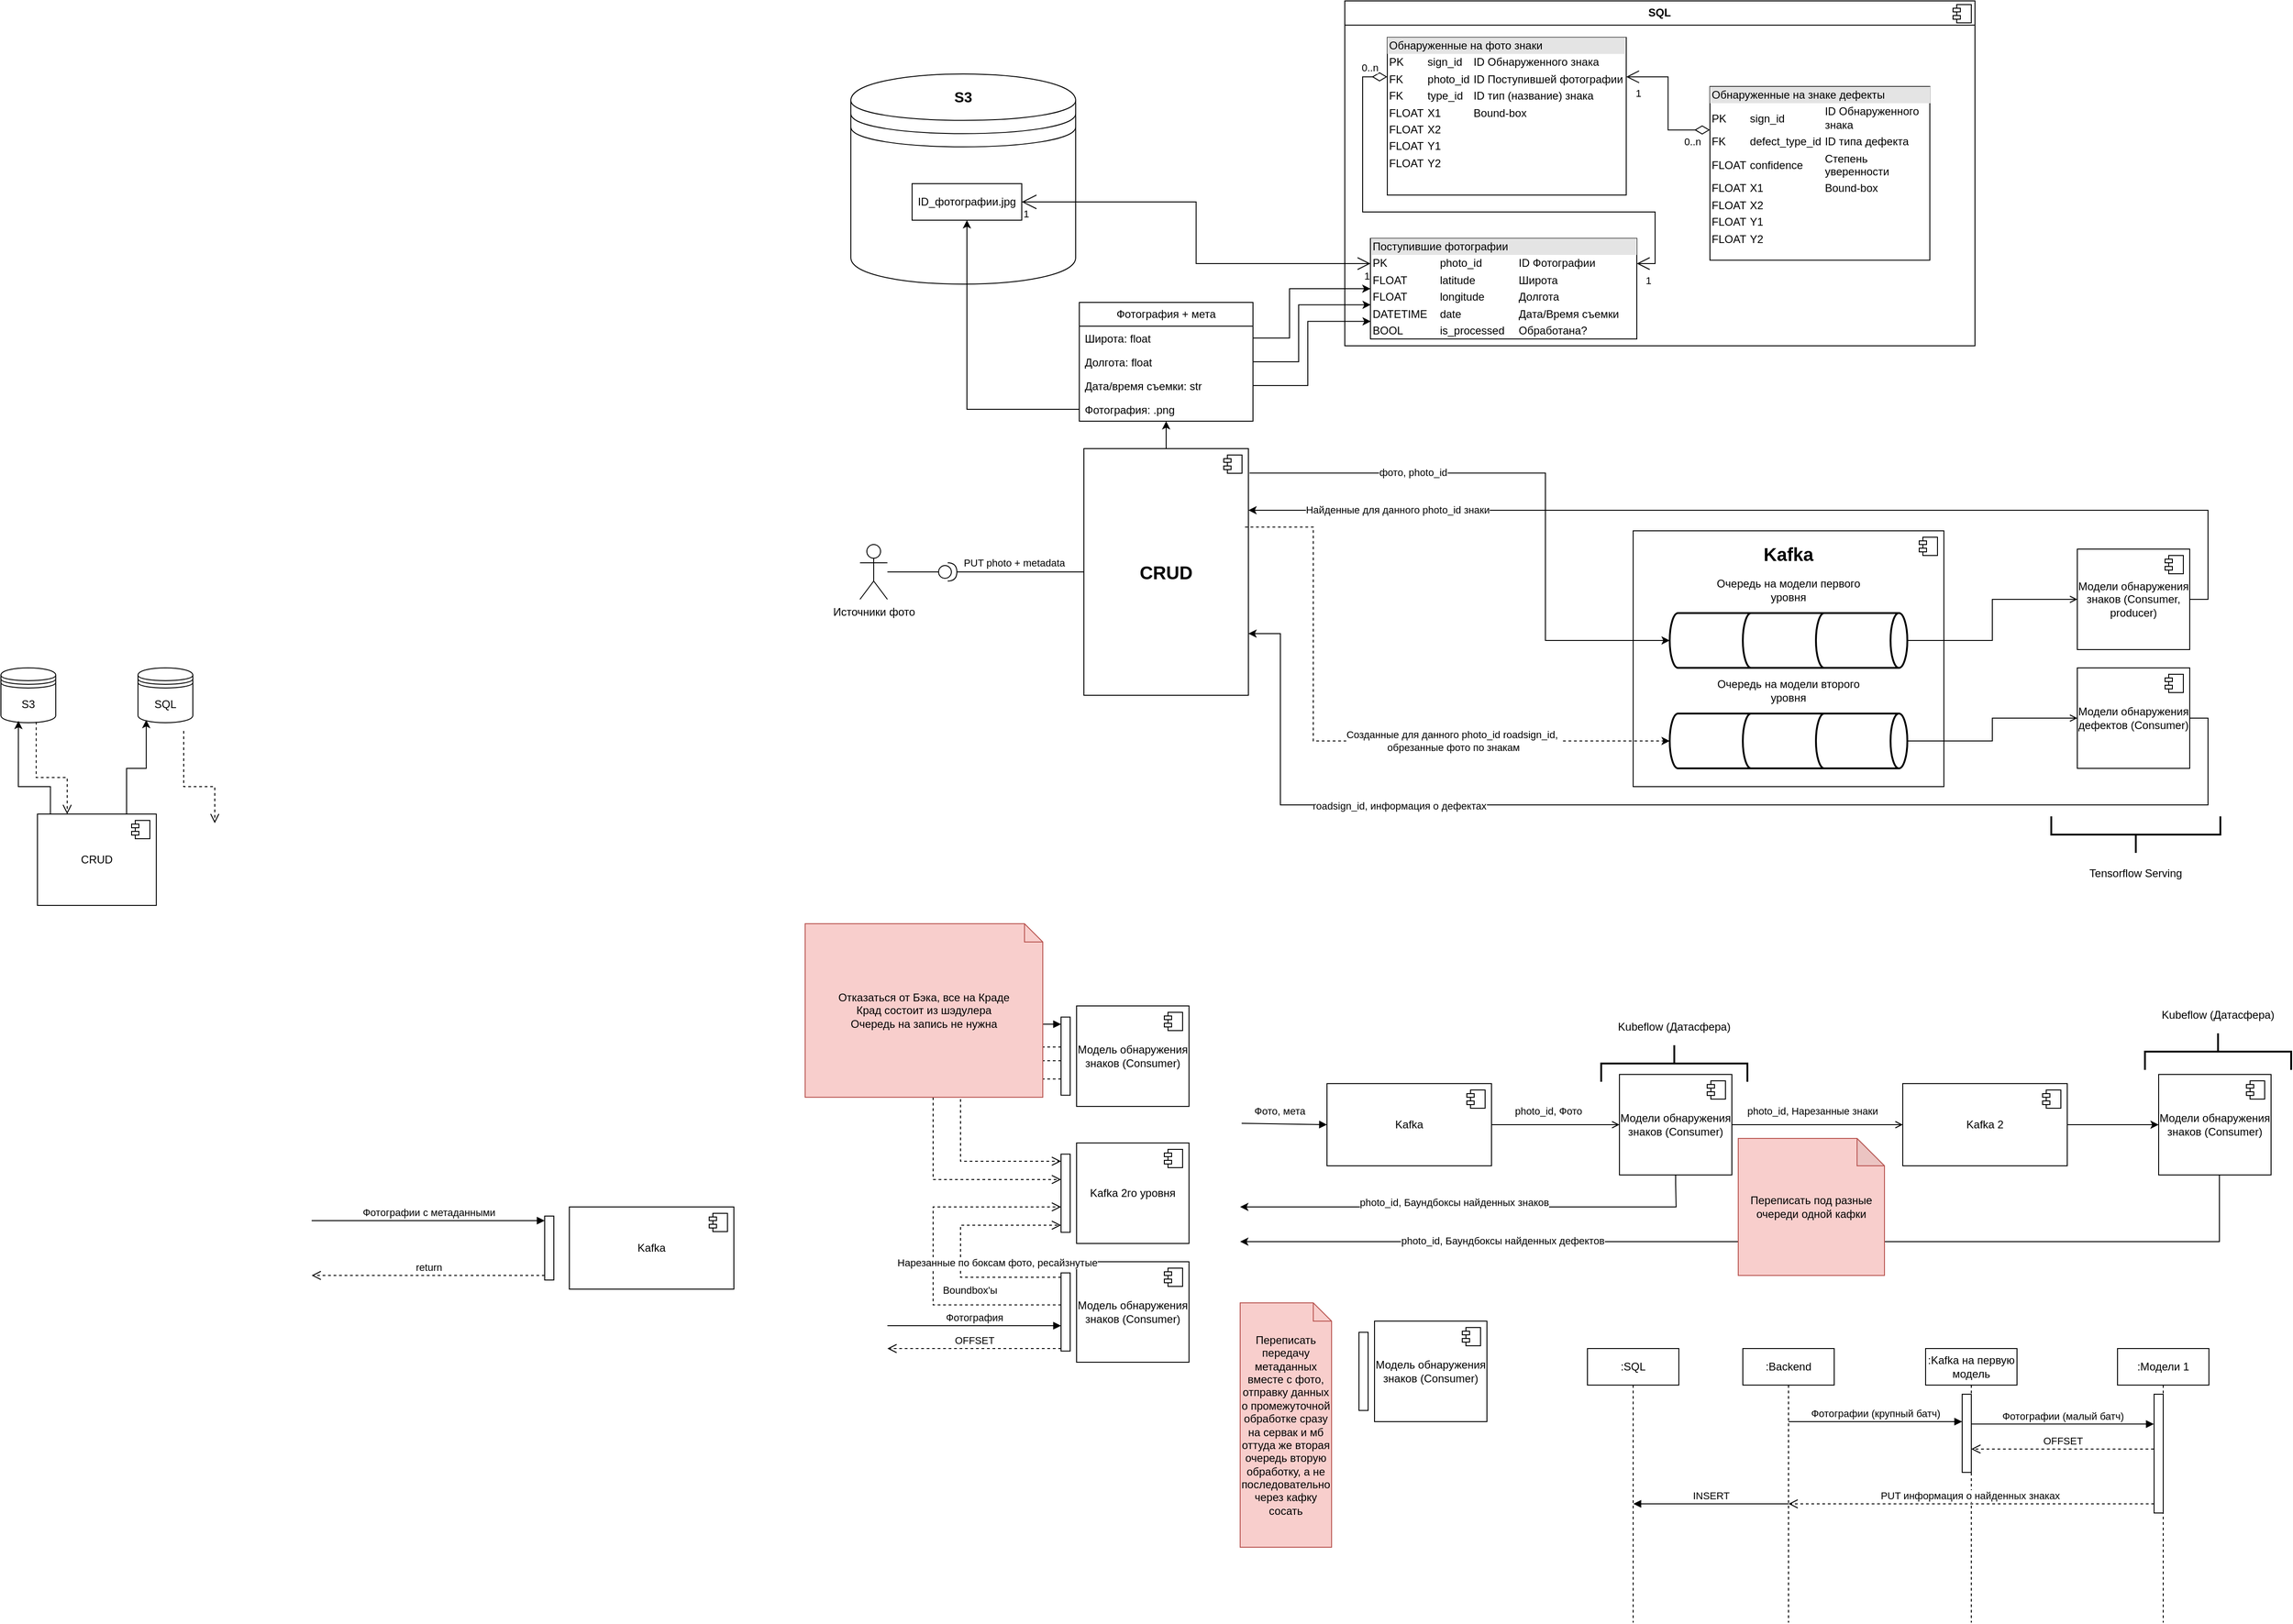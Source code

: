 <mxfile version="24.7.17">
  <diagram name="Страница — 1" id="0h4XNoyMmiEWJlXm1XkB">
    <mxGraphModel dx="1912" dy="797" grid="1" gridSize="10" guides="1" tooltips="1" connect="1" arrows="1" fold="1" page="1" pageScale="1" pageWidth="827" pageHeight="1169" math="0" shadow="0">
      <root>
        <mxCell id="0" />
        <mxCell id="1" parent="0" />
        <mxCell id="RDHdoT84P5IF0I3SCrhC-28" value="Источники фото" style="shape=umlActor;verticalLabelPosition=bottom;verticalAlign=top;html=1;" vertex="1" parent="1">
          <mxGeometry x="250" y="745" width="30" height="60" as="geometry" />
        </mxCell>
        <mxCell id="RDHdoT84P5IF0I3SCrhC-30" value="" style="ellipse;whiteSpace=wrap;html=1;align=center;aspect=fixed;fillColor=none;strokeColor=none;resizable=0;perimeter=centerPerimeter;rotatable=0;allowArrows=0;points=[];outlineConnect=1;" vertex="1" parent="1">
          <mxGeometry x="296" y="770" width="10" height="10" as="geometry" />
        </mxCell>
        <mxCell id="RDHdoT84P5IF0I3SCrhC-42" style="edgeStyle=orthogonalEdgeStyle;rounded=0;orthogonalLoop=1;jettySize=auto;html=1;exitX=1;exitY=0.5;exitDx=0;exitDy=0;exitPerimeter=0;entryX=0;entryY=0.5;entryDx=0;entryDy=0;endArrow=none;endFill=0;" edge="1" parent="1" source="RDHdoT84P5IF0I3SCrhC-36" target="RDHdoT84P5IF0I3SCrhC-100">
          <mxGeometry relative="1" as="geometry">
            <mxPoint x="425" y="790.0" as="targetPoint" />
          </mxGeometry>
        </mxCell>
        <mxCell id="RDHdoT84P5IF0I3SCrhC-195" value="PUT photo + metadata&amp;nbsp;" style="edgeLabel;html=1;align=center;verticalAlign=middle;resizable=0;points=[];" vertex="1" connectable="0" parent="RDHdoT84P5IF0I3SCrhC-42">
          <mxGeometry x="-0.198" y="2" relative="1" as="geometry">
            <mxPoint x="8" y="-8" as="offset" />
          </mxGeometry>
        </mxCell>
        <mxCell id="RDHdoT84P5IF0I3SCrhC-36" value="" style="shape=providedRequiredInterface;html=1;verticalLabelPosition=bottom;sketch=0;" vertex="1" parent="1">
          <mxGeometry x="336" y="765" width="20" height="20" as="geometry" />
        </mxCell>
        <mxCell id="RDHdoT84P5IF0I3SCrhC-37" style="rounded=0;orthogonalLoop=1;jettySize=auto;html=1;entryX=0;entryY=0.5;entryDx=0;entryDy=0;entryPerimeter=0;strokeColor=none;endArrow=none;endFill=0;" edge="1" parent="1" source="RDHdoT84P5IF0I3SCrhC-28" target="RDHdoT84P5IF0I3SCrhC-36">
          <mxGeometry relative="1" as="geometry" />
        </mxCell>
        <mxCell id="RDHdoT84P5IF0I3SCrhC-38" style="edgeStyle=orthogonalEdgeStyle;rounded=0;orthogonalLoop=1;jettySize=auto;html=1;entryX=0;entryY=0.5;entryDx=0;entryDy=0;entryPerimeter=0;endArrow=none;endFill=0;" edge="1" parent="1" source="RDHdoT84P5IF0I3SCrhC-28" target="RDHdoT84P5IF0I3SCrhC-36">
          <mxGeometry relative="1" as="geometry" />
        </mxCell>
        <mxCell id="RDHdoT84P5IF0I3SCrhC-78" value="" style="group" vertex="1" connectable="0" parent="1">
          <mxGeometry x="790" y="180" width="680" height="347.5" as="geometry" />
        </mxCell>
        <mxCell id="RDHdoT84P5IF0I3SCrhC-76" value="&lt;p style=&quot;margin:0px;margin-top:6px;text-align:center;&quot;&gt;&lt;b&gt;SQL&lt;/b&gt;&lt;/p&gt;&lt;hr size=&quot;1&quot; style=&quot;border-style:solid;&quot;&gt;&lt;p style=&quot;margin:0px;margin-left:8px;&quot;&gt;&lt;br&gt;&lt;/p&gt;" style="align=left;overflow=fill;html=1;dropTarget=0;whiteSpace=wrap;" vertex="1" parent="RDHdoT84P5IF0I3SCrhC-78">
          <mxGeometry x="-9.53" y="-30" width="689.53" height="377.5" as="geometry" />
        </mxCell>
        <mxCell id="RDHdoT84P5IF0I3SCrhC-77" value="" style="shape=component;jettyWidth=8;jettyHeight=4;" vertex="1" parent="RDHdoT84P5IF0I3SCrhC-76">
          <mxGeometry x="1" width="20" height="20" relative="1" as="geometry">
            <mxPoint x="-24" y="4" as="offset" />
          </mxGeometry>
        </mxCell>
        <mxCell id="RDHdoT84P5IF0I3SCrhC-63" value="&lt;div style=&quot;box-sizing:border-box;width:100%;background:#e4e4e4;padding:2px;&quot;&gt;Поступившие фотографии&lt;/div&gt;&lt;table style=&quot;width:100%;font-size:1em;&quot; cellpadding=&quot;2&quot; cellspacing=&quot;0&quot;&gt;&lt;tbody&gt;&lt;tr&gt;&lt;td&gt;PK&lt;/td&gt;&lt;td&gt;photo_id&lt;/td&gt;&lt;td&gt;ID Фотографии&lt;/td&gt;&lt;/tr&gt;&lt;tr&gt;&lt;td&gt;FLOAT&lt;/td&gt;&lt;td&gt;latitude&lt;/td&gt;&lt;td&gt;Широта&lt;/td&gt;&lt;/tr&gt;&lt;tr&gt;&lt;td&gt;FLOAT&lt;/td&gt;&lt;td&gt;longitude&lt;/td&gt;&lt;td&gt;Долгота&lt;/td&gt;&lt;/tr&gt;&lt;tr&gt;&lt;td&gt;DATETIME&lt;/td&gt;&lt;td&gt;date&lt;/td&gt;&lt;td&gt;Дата/Время съемки&lt;/td&gt;&lt;/tr&gt;&lt;tr&gt;&lt;td&gt;BOOL&lt;/td&gt;&lt;td&gt;is_processed&lt;/td&gt;&lt;td&gt;Обработана?&lt;/td&gt;&lt;/tr&gt;&lt;/tbody&gt;&lt;/table&gt;" style="verticalAlign=top;align=left;overflow=fill;html=1;whiteSpace=wrap;" vertex="1" parent="RDHdoT84P5IF0I3SCrhC-78">
          <mxGeometry x="18.55" y="230" width="291.45" height="110" as="geometry" />
        </mxCell>
        <mxCell id="RDHdoT84P5IF0I3SCrhC-65" value="&lt;div style=&quot;box-sizing:border-box;width:100%;background:#e4e4e4;padding:2px;&quot;&gt;Обнаруженные на фото знаки&lt;/div&gt;&lt;table style=&quot;width:100%;font-size:1em;&quot; cellpadding=&quot;2&quot; cellspacing=&quot;0&quot;&gt;&lt;tbody&gt;&lt;tr&gt;&lt;td&gt;PK&lt;/td&gt;&lt;td&gt;sign_id&lt;/td&gt;&lt;td&gt;ID Обнаруженного знака&lt;br&gt;&lt;/td&gt;&lt;/tr&gt;&lt;tr&gt;&lt;td&gt;FK&lt;/td&gt;&lt;td&gt;photo_id&lt;/td&gt;&lt;td&gt;ID Поступившей фотографии&lt;/td&gt;&lt;/tr&gt;&lt;tr&gt;&lt;td&gt;FK&lt;/td&gt;&lt;td&gt;type_id&lt;/td&gt;&lt;td&gt;ID тип (название) знака&lt;/td&gt;&lt;/tr&gt;&lt;tr&gt;&lt;td&gt;FLOAT&lt;/td&gt;&lt;td&gt;X1&lt;/td&gt;&lt;td&gt;Bound-box&lt;/td&gt;&lt;/tr&gt;&lt;tr&gt;&lt;td&gt;FLOAT&lt;br&gt;&lt;/td&gt;&lt;td&gt;X2&lt;/td&gt;&lt;td&gt;&lt;br&gt;&lt;/td&gt;&lt;/tr&gt;&lt;tr&gt;&lt;td&gt;FLOAT&lt;br&gt;&lt;/td&gt;&lt;td&gt;Y1&lt;/td&gt;&lt;td&gt;&lt;br&gt;&lt;/td&gt;&lt;/tr&gt;&lt;tr&gt;&lt;td&gt;FLOAT&lt;br&gt;&lt;/td&gt;&lt;td&gt;Y2&lt;/td&gt;&lt;td&gt;&lt;br&gt;&lt;/td&gt;&lt;/tr&gt;&lt;/tbody&gt;&lt;/table&gt;" style="verticalAlign=top;align=left;overflow=fill;html=1;whiteSpace=wrap;" vertex="1" parent="RDHdoT84P5IF0I3SCrhC-78">
          <mxGeometry x="37" y="10" width="261.41" height="172.5" as="geometry" />
        </mxCell>
        <mxCell id="RDHdoT84P5IF0I3SCrhC-67" value="&lt;div style=&quot;box-sizing:border-box;width:100%;background:#e4e4e4;padding:2px;&quot;&gt;Обнаруженные на знаке дефекты&lt;br&gt;&lt;/div&gt;&lt;table style=&quot;width:100%;font-size:1em;&quot; cellpadding=&quot;2&quot; cellspacing=&quot;0&quot;&gt;&lt;tbody&gt;&lt;tr&gt;&lt;td&gt;PK&lt;/td&gt;&lt;td&gt;sign_id&lt;/td&gt;&lt;td&gt;ID Обнаруженного знака&lt;br&gt;&lt;/td&gt;&lt;/tr&gt;&lt;tr&gt;&lt;td&gt;FK&lt;/td&gt;&lt;td&gt;defect_type_id&lt;/td&gt;&lt;td&gt;ID типа дефекта&lt;/td&gt;&lt;/tr&gt;&lt;tr&gt;&lt;td&gt;FLOAT&lt;/td&gt;&lt;td&gt;confidence&lt;/td&gt;&lt;td&gt;Степень уверенности&lt;/td&gt;&lt;/tr&gt;&lt;tr&gt;&lt;td&gt;FLOAT&lt;/td&gt;&lt;td&gt;X1&lt;/td&gt;&lt;td&gt;Bound-box&lt;/td&gt;&lt;/tr&gt;&lt;tr&gt;&lt;td&gt;FLOAT&lt;br&gt;&lt;/td&gt;&lt;td&gt;X2&lt;/td&gt;&lt;td&gt;&lt;br&gt;&lt;/td&gt;&lt;/tr&gt;&lt;tr&gt;&lt;td&gt;FLOAT&lt;br&gt;&lt;/td&gt;&lt;td&gt;Y1&lt;/td&gt;&lt;td&gt;&lt;br&gt;&lt;/td&gt;&lt;/tr&gt;&lt;tr&gt;&lt;td&gt;FLOAT&lt;br&gt;&lt;/td&gt;&lt;td&gt;Y2&lt;/td&gt;&lt;td&gt;&lt;br&gt;&lt;/td&gt;&lt;/tr&gt;&lt;/tbody&gt;&lt;/table&gt;" style="verticalAlign=top;align=left;overflow=fill;html=1;whiteSpace=wrap;" vertex="1" parent="RDHdoT84P5IF0I3SCrhC-78">
          <mxGeometry x="390.0" y="63.75" width="240.64" height="190" as="geometry" />
        </mxCell>
        <mxCell id="RDHdoT84P5IF0I3SCrhC-68" value="" style="endArrow=open;html=1;endSize=12;startArrow=diamondThin;startSize=14;startFill=0;edgeStyle=orthogonalEdgeStyle;rounded=0;exitX=0;exitY=0.25;exitDx=0;exitDy=0;entryX=1;entryY=0.25;entryDx=0;entryDy=0;" edge="1" parent="RDHdoT84P5IF0I3SCrhC-78" source="RDHdoT84P5IF0I3SCrhC-65" target="RDHdoT84P5IF0I3SCrhC-63">
          <mxGeometry relative="1" as="geometry">
            <mxPoint x="18.546" y="-250" as="sourcePoint" />
            <mxPoint x="58.644" y="-320" as="targetPoint" />
            <Array as="points">
              <mxPoint x="10" y="53" />
              <mxPoint x="10" y="201" />
              <mxPoint x="330" y="201" />
              <mxPoint x="330" y="257" />
            </Array>
          </mxGeometry>
        </mxCell>
        <mxCell id="RDHdoT84P5IF0I3SCrhC-69" value="0..n" style="edgeLabel;resizable=0;html=1;align=left;verticalAlign=top;" connectable="0" vertex="1" parent="RDHdoT84P5IF0I3SCrhC-68">
          <mxGeometry x="-1" relative="1" as="geometry">
            <mxPoint x="-30" y="-23" as="offset" />
          </mxGeometry>
        </mxCell>
        <mxCell id="RDHdoT84P5IF0I3SCrhC-70" value="1" style="edgeLabel;resizable=0;html=1;align=right;verticalAlign=top;" connectable="0" vertex="1" parent="RDHdoT84P5IF0I3SCrhC-68">
          <mxGeometry x="1" relative="1" as="geometry">
            <mxPoint x="17" y="5" as="offset" />
          </mxGeometry>
        </mxCell>
        <mxCell id="RDHdoT84P5IF0I3SCrhC-71" value="" style="endArrow=open;html=1;endSize=12;startArrow=diamondThin;startSize=14;startFill=0;edgeStyle=orthogonalEdgeStyle;rounded=0;exitX=0;exitY=0.25;exitDx=0;exitDy=0;entryX=1;entryY=0.25;entryDx=0;entryDy=0;" edge="1" parent="RDHdoT84P5IF0I3SCrhC-78" source="RDHdoT84P5IF0I3SCrhC-67" target="RDHdoT84P5IF0I3SCrhC-65">
          <mxGeometry relative="1" as="geometry">
            <mxPoint x="456.623" y="-66" as="sourcePoint" />
            <mxPoint x="299.236" y="-100" as="targetPoint" />
          </mxGeometry>
        </mxCell>
        <mxCell id="RDHdoT84P5IF0I3SCrhC-72" value="0..n" style="edgeLabel;resizable=0;html=1;align=left;verticalAlign=top;" connectable="0" vertex="1" parent="RDHdoT84P5IF0I3SCrhC-71">
          <mxGeometry x="-1" relative="1" as="geometry">
            <mxPoint x="-30" as="offset" />
          </mxGeometry>
        </mxCell>
        <mxCell id="RDHdoT84P5IF0I3SCrhC-73" value="1" style="edgeLabel;resizable=0;html=1;align=right;verticalAlign=top;" connectable="0" vertex="1" parent="RDHdoT84P5IF0I3SCrhC-71">
          <mxGeometry x="1" relative="1" as="geometry">
            <mxPoint x="17" y="5" as="offset" />
          </mxGeometry>
        </mxCell>
        <mxCell id="RDHdoT84P5IF0I3SCrhC-85" value="" style="group" vertex="1" connectable="0" parent="1">
          <mxGeometry x="240" y="230" width="246" height="230" as="geometry" />
        </mxCell>
        <mxCell id="RDHdoT84P5IF0I3SCrhC-84" value="" style="group" vertex="1" connectable="0" parent="RDHdoT84P5IF0I3SCrhC-85">
          <mxGeometry width="246" height="230" as="geometry" />
        </mxCell>
        <mxCell id="RDHdoT84P5IF0I3SCrhC-8" value="" style="shape=datastore;whiteSpace=wrap;html=1;" vertex="1" parent="RDHdoT84P5IF0I3SCrhC-84">
          <mxGeometry width="246" height="230" as="geometry" />
        </mxCell>
        <mxCell id="RDHdoT84P5IF0I3SCrhC-83" value="&lt;b&gt;&lt;font style=&quot;font-size: 16px;&quot;&gt;S3&lt;/font&gt;&lt;/b&gt;" style="text;html=1;align=center;verticalAlign=middle;whiteSpace=wrap;rounded=0;" vertex="1" parent="RDHdoT84P5IF0I3SCrhC-84">
          <mxGeometry x="93" y="10" width="60" height="30" as="geometry" />
        </mxCell>
        <mxCell id="RDHdoT84P5IF0I3SCrhC-82" value="ID_фотографии.jpg" style="html=1;whiteSpace=wrap;" vertex="1" parent="RDHdoT84P5IF0I3SCrhC-85">
          <mxGeometry x="67" y="120" width="120" height="40" as="geometry" />
        </mxCell>
        <mxCell id="RDHdoT84P5IF0I3SCrhC-86" value="" style="endArrow=open;html=1;endSize=12;startArrow=open;startSize=14;startFill=0;edgeStyle=orthogonalEdgeStyle;rounded=0;endFill=0;exitX=1;exitY=0.5;exitDx=0;exitDy=0;entryX=0;entryY=0.25;entryDx=0;entryDy=0;" edge="1" parent="1" source="RDHdoT84P5IF0I3SCrhC-82" target="RDHdoT84P5IF0I3SCrhC-63">
          <mxGeometry relative="1" as="geometry">
            <mxPoint x="500" y="430" as="sourcePoint" />
            <mxPoint x="660" y="430" as="targetPoint" />
          </mxGeometry>
        </mxCell>
        <mxCell id="RDHdoT84P5IF0I3SCrhC-87" value="1" style="edgeLabel;resizable=0;html=1;align=left;verticalAlign=top;" connectable="0" vertex="1" parent="RDHdoT84P5IF0I3SCrhC-86">
          <mxGeometry x="-1" relative="1" as="geometry" />
        </mxCell>
        <mxCell id="RDHdoT84P5IF0I3SCrhC-88" value="1" style="edgeLabel;resizable=0;html=1;align=right;verticalAlign=top;" connectable="0" vertex="1" parent="RDHdoT84P5IF0I3SCrhC-86">
          <mxGeometry x="1" relative="1" as="geometry" />
        </mxCell>
        <mxCell id="RDHdoT84P5IF0I3SCrhC-90" value="Фотография + мета" style="swimlane;fontStyle=0;childLayout=stackLayout;horizontal=1;startSize=26;fillColor=none;horizontalStack=0;resizeParent=1;resizeParentMax=0;resizeLast=0;collapsible=1;marginBottom=0;whiteSpace=wrap;html=1;" vertex="1" parent="1">
          <mxGeometry x="490" y="480" width="190" height="130" as="geometry" />
        </mxCell>
        <mxCell id="RDHdoT84P5IF0I3SCrhC-91" value="Широта: float" style="text;strokeColor=none;fillColor=none;align=left;verticalAlign=top;spacingLeft=4;spacingRight=4;overflow=hidden;rotatable=0;points=[[0,0.5],[1,0.5]];portConstraint=eastwest;whiteSpace=wrap;html=1;" vertex="1" parent="RDHdoT84P5IF0I3SCrhC-90">
          <mxGeometry y="26" width="190" height="26" as="geometry" />
        </mxCell>
        <mxCell id="RDHdoT84P5IF0I3SCrhC-92" value="Долгота: float" style="text;strokeColor=none;fillColor=none;align=left;verticalAlign=top;spacingLeft=4;spacingRight=4;overflow=hidden;rotatable=0;points=[[0,0.5],[1,0.5]];portConstraint=eastwest;whiteSpace=wrap;html=1;" vertex="1" parent="RDHdoT84P5IF0I3SCrhC-90">
          <mxGeometry y="52" width="190" height="26" as="geometry" />
        </mxCell>
        <mxCell id="RDHdoT84P5IF0I3SCrhC-93" value="Дата/время съемки: str" style="text;strokeColor=none;fillColor=none;align=left;verticalAlign=top;spacingLeft=4;spacingRight=4;overflow=hidden;rotatable=0;points=[[0,0.5],[1,0.5]];portConstraint=eastwest;whiteSpace=wrap;html=1;" vertex="1" parent="RDHdoT84P5IF0I3SCrhC-90">
          <mxGeometry y="78" width="190" height="26" as="geometry" />
        </mxCell>
        <mxCell id="RDHdoT84P5IF0I3SCrhC-94" value="Фотография: .png" style="text;strokeColor=none;fillColor=none;align=left;verticalAlign=top;spacingLeft=4;spacingRight=4;overflow=hidden;rotatable=0;points=[[0,0.5],[1,0.5]];portConstraint=eastwest;whiteSpace=wrap;html=1;" vertex="1" parent="RDHdoT84P5IF0I3SCrhC-90">
          <mxGeometry y="104" width="190" height="26" as="geometry" />
        </mxCell>
        <mxCell id="RDHdoT84P5IF0I3SCrhC-95" style="edgeStyle=orthogonalEdgeStyle;rounded=0;orthogonalLoop=1;jettySize=auto;html=1;entryX=0;entryY=0.5;entryDx=0;entryDy=0;" edge="1" parent="1" source="RDHdoT84P5IF0I3SCrhC-91" target="RDHdoT84P5IF0I3SCrhC-63">
          <mxGeometry relative="1" as="geometry">
            <Array as="points">
              <mxPoint x="720" y="519" />
              <mxPoint x="720" y="465" />
            </Array>
          </mxGeometry>
        </mxCell>
        <mxCell id="RDHdoT84P5IF0I3SCrhC-96" style="edgeStyle=orthogonalEdgeStyle;rounded=0;orthogonalLoop=1;jettySize=auto;html=1;entryX=0.001;entryY=0.66;entryDx=0;entryDy=0;entryPerimeter=0;" edge="1" parent="1" source="RDHdoT84P5IF0I3SCrhC-92" target="RDHdoT84P5IF0I3SCrhC-63">
          <mxGeometry relative="1" as="geometry">
            <Array as="points">
              <mxPoint x="730" y="545" />
              <mxPoint x="730" y="483" />
            </Array>
          </mxGeometry>
        </mxCell>
        <mxCell id="RDHdoT84P5IF0I3SCrhC-97" style="edgeStyle=orthogonalEdgeStyle;rounded=0;orthogonalLoop=1;jettySize=auto;html=1;entryX=0.001;entryY=0.825;entryDx=0;entryDy=0;entryPerimeter=0;" edge="1" parent="1" source="RDHdoT84P5IF0I3SCrhC-93" target="RDHdoT84P5IF0I3SCrhC-63">
          <mxGeometry relative="1" as="geometry">
            <Array as="points">
              <mxPoint x="740" y="571" />
              <mxPoint x="740" y="501" />
            </Array>
          </mxGeometry>
        </mxCell>
        <mxCell id="RDHdoT84P5IF0I3SCrhC-98" style="edgeStyle=orthogonalEdgeStyle;rounded=0;orthogonalLoop=1;jettySize=auto;html=1;entryX=0.5;entryY=1;entryDx=0;entryDy=0;exitX=0;exitY=0.5;exitDx=0;exitDy=0;" edge="1" parent="1" source="RDHdoT84P5IF0I3SCrhC-94" target="RDHdoT84P5IF0I3SCrhC-82">
          <mxGeometry relative="1" as="geometry">
            <Array as="points">
              <mxPoint x="367" y="597" />
            </Array>
          </mxGeometry>
        </mxCell>
        <mxCell id="RDHdoT84P5IF0I3SCrhC-104" style="edgeStyle=orthogonalEdgeStyle;rounded=0;orthogonalLoop=1;jettySize=auto;html=1;entryX=0.5;entryY=1;entryDx=0;entryDy=0;" edge="1" parent="1" source="RDHdoT84P5IF0I3SCrhC-100" target="RDHdoT84P5IF0I3SCrhC-90">
          <mxGeometry relative="1" as="geometry" />
        </mxCell>
        <mxCell id="RDHdoT84P5IF0I3SCrhC-100" value="&lt;b&gt;&lt;font style=&quot;font-size: 20px;&quot;&gt;CRUD&lt;/font&gt;&lt;/b&gt;" style="html=1;dropTarget=0;whiteSpace=wrap;" vertex="1" parent="1">
          <mxGeometry x="495" y="640" width="180" height="270" as="geometry" />
        </mxCell>
        <mxCell id="RDHdoT84P5IF0I3SCrhC-101" value="" style="shape=module;jettyWidth=8;jettyHeight=4;" vertex="1" parent="RDHdoT84P5IF0I3SCrhC-100">
          <mxGeometry x="1" width="20" height="20" relative="1" as="geometry">
            <mxPoint x="-27" y="7" as="offset" />
          </mxGeometry>
        </mxCell>
        <mxCell id="RDHdoT84P5IF0I3SCrhC-119" value="Фотографии с метаданными" style="html=1;verticalAlign=bottom;endArrow=block;curved=0;rounded=0;entryX=0;entryY=0;entryDx=0;entryDy=5;entryPerimeter=0;exitX=0.999;exitY=0.17;exitDx=0;exitDy=0;exitPerimeter=0;" edge="1" parent="1" target="RDHdoT84P5IF0I3SCrhC-124">
          <mxGeometry relative="1" as="geometry">
            <mxPoint x="-350" y="1485" as="sourcePoint" />
          </mxGeometry>
        </mxCell>
        <mxCell id="RDHdoT84P5IF0I3SCrhC-120" value="return" style="html=1;verticalAlign=bottom;endArrow=open;dashed=1;endSize=8;curved=0;rounded=0;exitX=0;exitY=1;exitDx=0;exitDy=-5;exitPerimeter=0;entryX=0.999;entryY=0.836;entryDx=0;entryDy=0;entryPerimeter=0;" edge="1" parent="1" source="RDHdoT84P5IF0I3SCrhC-124">
          <mxGeometry relative="1" as="geometry">
            <mxPoint x="-350" y="1545" as="targetPoint" />
            <mxPoint x="-265" y="1551.5" as="sourcePoint" />
          </mxGeometry>
        </mxCell>
        <mxCell id="RDHdoT84P5IF0I3SCrhC-121" value="" style="group" vertex="1" connectable="0" parent="1">
          <mxGeometry x="-95" y="1470" width="207" height="90" as="geometry" />
        </mxCell>
        <mxCell id="RDHdoT84P5IF0I3SCrhC-122" value="Kafka" style="html=1;dropTarget=0;whiteSpace=wrap;" vertex="1" parent="RDHdoT84P5IF0I3SCrhC-121">
          <mxGeometry x="27" width="180" height="90" as="geometry" />
        </mxCell>
        <mxCell id="RDHdoT84P5IF0I3SCrhC-123" value="" style="shape=module;jettyWidth=8;jettyHeight=4;" vertex="1" parent="RDHdoT84P5IF0I3SCrhC-122">
          <mxGeometry x="1" width="20" height="20" relative="1" as="geometry">
            <mxPoint x="-27" y="7" as="offset" />
          </mxGeometry>
        </mxCell>
        <mxCell id="RDHdoT84P5IF0I3SCrhC-124" value="" style="html=1;points=[[0,0,0,0,5],[0,1,0,0,-5],[1,0,0,0,5],[1,1,0,0,-5]];perimeter=orthogonalPerimeter;outlineConnect=0;targetShapes=umlLifeline;portConstraint=eastwest;newEdgeStyle={&quot;curved&quot;:0,&quot;rounded&quot;:0};" vertex="1" parent="RDHdoT84P5IF0I3SCrhC-121">
          <mxGeometry y="10" width="10" height="70" as="geometry" />
        </mxCell>
        <mxCell id="RDHdoT84P5IF0I3SCrhC-125" value="Фотография" style="html=1;verticalAlign=bottom;endArrow=block;curved=0;rounded=0;" edge="1" parent="1" target="RDHdoT84P5IF0I3SCrhC-130">
          <mxGeometry relative="1" as="geometry">
            <mxPoint x="280" y="1600" as="sourcePoint" />
            <mxPoint x="460" y="1600" as="targetPoint" />
          </mxGeometry>
        </mxCell>
        <mxCell id="RDHdoT84P5IF0I3SCrhC-126" value="OFFSET" style="html=1;verticalAlign=bottom;endArrow=open;dashed=1;endSize=8;curved=0;rounded=0;" edge="1" parent="1" source="RDHdoT84P5IF0I3SCrhC-130">
          <mxGeometry relative="1" as="geometry">
            <mxPoint x="280" y="1625" as="targetPoint" />
            <mxPoint x="285" y="1631.5" as="sourcePoint" />
          </mxGeometry>
        </mxCell>
        <mxCell id="RDHdoT84P5IF0I3SCrhC-131" value="Boundbox&#39;ы" style="html=1;verticalAlign=bottom;endArrow=open;dashed=1;endSize=8;rounded=0;edgeStyle=orthogonalEdgeStyle;" edge="1" parent="1" target="RDHdoT84P5IF0I3SCrhC-137">
          <mxGeometry x="-0.483" y="-7" relative="1" as="geometry">
            <mxPoint x="330" y="1440" as="targetPoint" />
            <mxPoint x="470" y="1577.19" as="sourcePoint" />
            <Array as="points">
              <mxPoint x="330" y="1577" />
              <mxPoint x="330" y="1470" />
            </Array>
            <mxPoint as="offset" />
          </mxGeometry>
        </mxCell>
        <mxCell id="RDHdoT84P5IF0I3SCrhC-132" value="" style="group" vertex="1" connectable="0" parent="1">
          <mxGeometry x="470" y="1530" width="140" height="110" as="geometry" />
        </mxCell>
        <mxCell id="RDHdoT84P5IF0I3SCrhC-128" value="Модель обнаружения знаков (Consumer)" style="html=1;dropTarget=0;whiteSpace=wrap;" vertex="1" parent="RDHdoT84P5IF0I3SCrhC-132">
          <mxGeometry x="17" width="123" height="110.0" as="geometry" />
        </mxCell>
        <mxCell id="RDHdoT84P5IF0I3SCrhC-129" value="" style="shape=module;jettyWidth=8;jettyHeight=4;" vertex="1" parent="RDHdoT84P5IF0I3SCrhC-128">
          <mxGeometry x="1" width="20" height="20" relative="1" as="geometry">
            <mxPoint x="-27" y="7" as="offset" />
          </mxGeometry>
        </mxCell>
        <mxCell id="RDHdoT84P5IF0I3SCrhC-130" value="" style="html=1;points=[[0,0,0,0,5],[0,1,0,0,-5],[1,0,0,0,5],[1,1,0,0,-5]];perimeter=orthogonalPerimeter;outlineConnect=0;targetShapes=umlLifeline;portConstraint=eastwest;newEdgeStyle={&quot;curved&quot;:0,&quot;rounded&quot;:0};" vertex="1" parent="RDHdoT84P5IF0I3SCrhC-132">
          <mxGeometry y="12.222" width="10" height="85.556" as="geometry" />
        </mxCell>
        <mxCell id="RDHdoT84P5IF0I3SCrhC-133" value="Нарезанные по боксам фото, ресайзнутые" style="html=1;verticalAlign=bottom;endArrow=open;dashed=1;endSize=8;rounded=0;edgeStyle=orthogonalEdgeStyle;" edge="1" parent="1" source="RDHdoT84P5IF0I3SCrhC-130" target="RDHdoT84P5IF0I3SCrhC-137">
          <mxGeometry x="-0.495" y="-7" relative="1" as="geometry">
            <mxPoint x="360" y="1440" as="targetPoint" />
            <mxPoint x="500" y="1547.19" as="sourcePoint" />
            <Array as="points">
              <mxPoint x="360" y="1547" />
              <mxPoint x="360" y="1490" />
            </Array>
            <mxPoint as="offset" />
          </mxGeometry>
        </mxCell>
        <mxCell id="RDHdoT84P5IF0I3SCrhC-134" value="" style="group" vertex="1" connectable="0" parent="1">
          <mxGeometry x="470" y="1400" width="140" height="110" as="geometry" />
        </mxCell>
        <mxCell id="RDHdoT84P5IF0I3SCrhC-135" value="Kafka 2го уровня" style="html=1;dropTarget=0;whiteSpace=wrap;" vertex="1" parent="RDHdoT84P5IF0I3SCrhC-134">
          <mxGeometry x="17" width="123" height="110.0" as="geometry" />
        </mxCell>
        <mxCell id="RDHdoT84P5IF0I3SCrhC-136" value="" style="shape=module;jettyWidth=8;jettyHeight=4;" vertex="1" parent="RDHdoT84P5IF0I3SCrhC-135">
          <mxGeometry x="1" width="20" height="20" relative="1" as="geometry">
            <mxPoint x="-27" y="7" as="offset" />
          </mxGeometry>
        </mxCell>
        <mxCell id="RDHdoT84P5IF0I3SCrhC-137" value="" style="html=1;points=[[0,0,0,0,5],[0,1,0,0,-5],[1,0,0,0,5],[1,1,0,0,-5]];perimeter=orthogonalPerimeter;outlineConnect=0;targetShapes=umlLifeline;portConstraint=eastwest;newEdgeStyle={&quot;curved&quot;:0,&quot;rounded&quot;:0};" vertex="1" parent="RDHdoT84P5IF0I3SCrhC-134">
          <mxGeometry y="12.222" width="10" height="85.556" as="geometry" />
        </mxCell>
        <mxCell id="RDHdoT84P5IF0I3SCrhC-138" value="" style="group" vertex="1" connectable="0" parent="1">
          <mxGeometry x="470" y="1250" width="140" height="110" as="geometry" />
        </mxCell>
        <mxCell id="RDHdoT84P5IF0I3SCrhC-139" value="Модель обнаружения знаков (Consumer)" style="html=1;dropTarget=0;whiteSpace=wrap;" vertex="1" parent="RDHdoT84P5IF0I3SCrhC-138">
          <mxGeometry x="17" width="123" height="110.0" as="geometry" />
        </mxCell>
        <mxCell id="RDHdoT84P5IF0I3SCrhC-140" value="" style="shape=module;jettyWidth=8;jettyHeight=4;" vertex="1" parent="RDHdoT84P5IF0I3SCrhC-139">
          <mxGeometry x="1" width="20" height="20" relative="1" as="geometry">
            <mxPoint x="-27" y="7" as="offset" />
          </mxGeometry>
        </mxCell>
        <mxCell id="RDHdoT84P5IF0I3SCrhC-141" value="" style="html=1;points=[[0,0,0,0,5],[0,1,0,0,-5],[1,0,0,0,5],[1,1,0,0,-5]];perimeter=orthogonalPerimeter;outlineConnect=0;targetShapes=umlLifeline;portConstraint=eastwest;newEdgeStyle={&quot;curved&quot;:0,&quot;rounded&quot;:0};" vertex="1" parent="RDHdoT84P5IF0I3SCrhC-138">
          <mxGeometry y="12.222" width="10" height="85.556" as="geometry" />
        </mxCell>
        <mxCell id="RDHdoT84P5IF0I3SCrhC-142" value="" style="html=1;verticalAlign=bottom;endArrow=block;curved=0;rounded=0;" edge="1" parent="1" target="RDHdoT84P5IF0I3SCrhC-141">
          <mxGeometry relative="1" as="geometry">
            <mxPoint x="280" y="1270" as="sourcePoint" />
            <mxPoint x="470" y="1270" as="targetPoint" />
          </mxGeometry>
        </mxCell>
        <mxCell id="RDHdoT84P5IF0I3SCrhC-143" value="" style="html=1;verticalAlign=bottom;endArrow=open;dashed=1;endSize=8;curved=0;rounded=0;" edge="1" parent="1" source="RDHdoT84P5IF0I3SCrhC-141">
          <mxGeometry relative="1" as="geometry">
            <mxPoint x="280" y="1295" as="targetPoint" />
            <mxPoint x="470" y="1295" as="sourcePoint" />
          </mxGeometry>
        </mxCell>
        <mxCell id="RDHdoT84P5IF0I3SCrhC-144" value="" style="html=1;verticalAlign=bottom;endArrow=open;dashed=1;endSize=8;rounded=0;edgeStyle=orthogonalEdgeStyle;" edge="1" parent="1" source="RDHdoT84P5IF0I3SCrhC-141" target="RDHdoT84P5IF0I3SCrhC-137">
          <mxGeometry relative="1" as="geometry">
            <mxPoint x="310" y="1390" as="targetPoint" />
            <mxPoint x="440" y="1340" as="sourcePoint" />
            <Array as="points">
              <mxPoint x="330" y="1310" />
              <mxPoint x="330" y="1440" />
            </Array>
          </mxGeometry>
        </mxCell>
        <mxCell id="RDHdoT84P5IF0I3SCrhC-145" value="" style="html=1;verticalAlign=bottom;endArrow=open;dashed=1;endSize=8;rounded=0;edgeStyle=orthogonalEdgeStyle;" edge="1" parent="1" source="RDHdoT84P5IF0I3SCrhC-141" target="RDHdoT84P5IF0I3SCrhC-137">
          <mxGeometry relative="1" as="geometry">
            <mxPoint x="480" y="1465" as="targetPoint" />
            <mxPoint x="480" y="1320" as="sourcePoint" />
            <Array as="points">
              <mxPoint x="360" y="1330" />
              <mxPoint x="360" y="1420" />
            </Array>
          </mxGeometry>
        </mxCell>
        <mxCell id="RDHdoT84P5IF0I3SCrhC-150" value="" style="group" vertex="1" connectable="0" parent="1">
          <mxGeometry x="796" y="1595" width="140" height="110" as="geometry" />
        </mxCell>
        <mxCell id="RDHdoT84P5IF0I3SCrhC-151" value="Модель обнаружения знаков (Consumer)" style="html=1;dropTarget=0;whiteSpace=wrap;" vertex="1" parent="RDHdoT84P5IF0I3SCrhC-150">
          <mxGeometry x="17" width="123" height="110.0" as="geometry" />
        </mxCell>
        <mxCell id="RDHdoT84P5IF0I3SCrhC-152" value="" style="shape=module;jettyWidth=8;jettyHeight=4;" vertex="1" parent="RDHdoT84P5IF0I3SCrhC-151">
          <mxGeometry x="1" width="20" height="20" relative="1" as="geometry">
            <mxPoint x="-27" y="7" as="offset" />
          </mxGeometry>
        </mxCell>
        <mxCell id="RDHdoT84P5IF0I3SCrhC-153" value="" style="html=1;points=[[0,0,0,0,5],[0,1,0,0,-5],[1,0,0,0,5],[1,1,0,0,-5]];perimeter=orthogonalPerimeter;outlineConnect=0;targetShapes=umlLifeline;portConstraint=eastwest;newEdgeStyle={&quot;curved&quot;:0,&quot;rounded&quot;:0};" vertex="1" parent="RDHdoT84P5IF0I3SCrhC-150">
          <mxGeometry y="12.222" width="10" height="85.556" as="geometry" />
        </mxCell>
        <mxCell id="RDHdoT84P5IF0I3SCrhC-154" value="Переписать передачу метаданных вместе с фото, отправку данных о промежуточной обработке сразу на сервак и мб оттуда же вторая очередь вторую обработку, а не последовательно через кафку сосать" style="shape=note;size=20;whiteSpace=wrap;html=1;fillColor=#f8cecc;strokeColor=#b85450;" vertex="1" parent="1">
          <mxGeometry x="666" y="1575" width="100" height="267.5" as="geometry" />
        </mxCell>
        <mxCell id="RDHdoT84P5IF0I3SCrhC-155" value=":Backend" style="shape=umlLifeline;perimeter=lifelinePerimeter;whiteSpace=wrap;html=1;container=1;dropTarget=0;collapsible=0;recursiveResize=0;outlineConnect=0;portConstraint=eastwest;newEdgeStyle={&quot;curved&quot;:0,&quot;rounded&quot;:0};" vertex="1" parent="1">
          <mxGeometry x="1216" y="1625" width="100" height="300" as="geometry" />
        </mxCell>
        <mxCell id="RDHdoT84P5IF0I3SCrhC-156" value="Фотографии (крупный батч)" style="html=1;verticalAlign=bottom;endArrow=block;curved=0;rounded=0;" edge="1" parent="1" source="RDHdoT84P5IF0I3SCrhC-155" target="RDHdoT84P5IF0I3SCrhC-158">
          <mxGeometry relative="1" as="geometry">
            <mxPoint x="1266" y="1705" as="sourcePoint" />
            <mxPoint x="1456" y="1705" as="targetPoint" />
            <Array as="points">
              <mxPoint x="1366" y="1705" />
            </Array>
          </mxGeometry>
        </mxCell>
        <mxCell id="RDHdoT84P5IF0I3SCrhC-158" value="" style="html=1;points=[[0,0,0,0,5],[0,1,0,0,-5],[1,0,0,0,5],[1,1,0,0,-5]];perimeter=orthogonalPerimeter;outlineConnect=0;targetShapes=umlLifeline;portConstraint=eastwest;newEdgeStyle={&quot;curved&quot;:0,&quot;rounded&quot;:0};" vertex="1" parent="1">
          <mxGeometry x="1456" y="1675.002" width="10" height="85.556" as="geometry" />
        </mxCell>
        <mxCell id="RDHdoT84P5IF0I3SCrhC-165" value=":Kafka на первую модель" style="shape=umlLifeline;perimeter=lifelinePerimeter;whiteSpace=wrap;html=1;container=1;dropTarget=0;collapsible=0;recursiveResize=0;outlineConnect=0;portConstraint=eastwest;newEdgeStyle={&quot;curved&quot;:0,&quot;rounded&quot;:0};" vertex="1" parent="1">
          <mxGeometry x="1416" y="1625" width="100" height="300" as="geometry" />
        </mxCell>
        <mxCell id="RDHdoT84P5IF0I3SCrhC-162" value="Фотографии (малый батч)" style="html=1;verticalAlign=bottom;endArrow=block;curved=0;rounded=0;" edge="1" parent="1">
          <mxGeometry relative="1" as="geometry">
            <mxPoint x="1466.002" y="1707.678" as="sourcePoint" />
            <mxPoint x="1665.7" y="1707.678" as="targetPoint" />
          </mxGeometry>
        </mxCell>
        <mxCell id="RDHdoT84P5IF0I3SCrhC-163" value="OFFSET" style="html=1;verticalAlign=bottom;endArrow=open;dashed=1;endSize=8;curved=0;rounded=0;" edge="1" parent="1">
          <mxGeometry relative="1" as="geometry">
            <mxPoint x="1466.002" y="1735" as="targetPoint" />
            <mxPoint x="1665.7" y="1735" as="sourcePoint" />
          </mxGeometry>
        </mxCell>
        <mxCell id="RDHdoT84P5IF0I3SCrhC-166" value=":Модели 1" style="shape=umlLifeline;perimeter=lifelinePerimeter;whiteSpace=wrap;html=1;container=1;dropTarget=0;collapsible=0;recursiveResize=0;outlineConnect=0;portConstraint=eastwest;newEdgeStyle={&quot;curved&quot;:0,&quot;rounded&quot;:0};" vertex="1" parent="1">
          <mxGeometry x="1626" y="1625" width="100" height="300" as="geometry" />
        </mxCell>
        <mxCell id="RDHdoT84P5IF0I3SCrhC-164" value="" style="html=1;points=[[0,0,0,0,5],[0,1,0,0,-5],[1,0,0,0,5],[1,1,0,0,-5]];perimeter=orthogonalPerimeter;outlineConnect=0;targetShapes=umlLifeline;portConstraint=eastwest;newEdgeStyle={&quot;curved&quot;:0,&quot;rounded&quot;:0};" vertex="1" parent="RDHdoT84P5IF0I3SCrhC-166">
          <mxGeometry x="40" y="50" width="10" height="130" as="geometry" />
        </mxCell>
        <mxCell id="RDHdoT84P5IF0I3SCrhC-167" value=":SQL" style="shape=umlLifeline;perimeter=lifelinePerimeter;whiteSpace=wrap;html=1;container=1;dropTarget=0;collapsible=0;recursiveResize=0;outlineConnect=0;portConstraint=eastwest;newEdgeStyle={&quot;curved&quot;:0,&quot;rounded&quot;:0};" vertex="1" parent="1">
          <mxGeometry x="1046" y="1625" width="100" height="300" as="geometry" />
        </mxCell>
        <mxCell id="RDHdoT84P5IF0I3SCrhC-168" value="PUT информация о найденных знаках&amp;nbsp;" style="html=1;verticalAlign=bottom;endArrow=open;dashed=1;endSize=8;curved=0;rounded=0;" edge="1" parent="1" source="RDHdoT84P5IF0I3SCrhC-164" target="RDHdoT84P5IF0I3SCrhC-155">
          <mxGeometry relative="1" as="geometry">
            <mxPoint x="1276" y="1795" as="targetPoint" />
            <mxPoint x="1646" y="1795" as="sourcePoint" />
            <Array as="points">
              <mxPoint x="1466" y="1795" />
            </Array>
          </mxGeometry>
        </mxCell>
        <mxCell id="RDHdoT84P5IF0I3SCrhC-169" value="INSERT" style="html=1;verticalAlign=bottom;endArrow=none;curved=0;rounded=0;startArrow=block;startFill=1;endFill=0;" edge="1" parent="1">
          <mxGeometry relative="1" as="geometry">
            <mxPoint x="1096.218" y="1795" as="sourcePoint" />
            <mxPoint x="1266" y="1795" as="targetPoint" />
          </mxGeometry>
        </mxCell>
        <mxCell id="RDHdoT84P5IF0I3SCrhC-181" style="edgeStyle=orthogonalEdgeStyle;rounded=0;orthogonalLoop=1;jettySize=auto;html=1;exitX=0.5;exitY=1;exitDx=0;exitDy=0;entryX=1;entryY=0.5;entryDx=0;entryDy=0;" edge="1" parent="1" source="RDHdoT84P5IF0I3SCrhC-175">
          <mxGeometry relative="1" as="geometry">
            <mxPoint x="666" y="1470" as="targetPoint" />
            <mxPoint x="1142.14" y="1445" as="sourcePoint" />
            <Array as="points">
              <mxPoint x="1142" y="1445" />
              <mxPoint x="1143" y="1445" />
              <mxPoint x="1143" y="1470" />
            </Array>
          </mxGeometry>
        </mxCell>
        <mxCell id="RDHdoT84P5IF0I3SCrhC-182" value="photo_id, Баундбоксы найденных знаков" style="edgeLabel;html=1;align=center;verticalAlign=middle;resizable=0;points=[];" vertex="1" connectable="0" parent="RDHdoT84P5IF0I3SCrhC-181">
          <mxGeometry x="0.362" relative="1" as="geometry">
            <mxPoint x="70" y="-5" as="offset" />
          </mxGeometry>
        </mxCell>
        <mxCell id="RDHdoT84P5IF0I3SCrhC-175" value="Модели обнаружения знаков (Consumer)" style="html=1;dropTarget=0;whiteSpace=wrap;" vertex="1" parent="1">
          <mxGeometry x="1081" y="1325" width="123" height="110.0" as="geometry" />
        </mxCell>
        <mxCell id="RDHdoT84P5IF0I3SCrhC-176" value="" style="shape=module;jettyWidth=8;jettyHeight=4;" vertex="1" parent="RDHdoT84P5IF0I3SCrhC-175">
          <mxGeometry x="1" width="20" height="20" relative="1" as="geometry">
            <mxPoint x="-27" y="7" as="offset" />
          </mxGeometry>
        </mxCell>
        <mxCell id="RDHdoT84P5IF0I3SCrhC-108" value="Kafka" style="html=1;dropTarget=0;whiteSpace=wrap;" vertex="1" parent="1">
          <mxGeometry x="761" y="1335" width="180" height="90" as="geometry" />
        </mxCell>
        <mxCell id="RDHdoT84P5IF0I3SCrhC-109" value="" style="shape=module;jettyWidth=8;jettyHeight=4;" vertex="1" parent="RDHdoT84P5IF0I3SCrhC-108">
          <mxGeometry x="1" width="20" height="20" relative="1" as="geometry">
            <mxPoint x="-27" y="7" as="offset" />
          </mxGeometry>
        </mxCell>
        <mxCell id="RDHdoT84P5IF0I3SCrhC-21" value="" style="ellipse;whiteSpace=wrap;html=1;align=center;aspect=fixed;fillColor=none;strokeColor=none;resizable=0;perimeter=centerPerimeter;rotatable=0;allowArrows=0;points=[];outlineConnect=1;rotation=-90;" vertex="1" parent="1">
          <mxGeometry x="613.5" y="930.001" width="10" height="10" as="geometry" />
        </mxCell>
        <mxCell id="RDHdoT84P5IF0I3SCrhC-177" value="" style="html=1;verticalAlign=bottom;labelBackgroundColor=none;endArrow=block;endFill=1;rounded=0;exitX=1.009;exitY=0.161;exitDx=0;exitDy=0;entryX=0;entryY=0.5;entryDx=0;entryDy=0;exitPerimeter=0;" edge="1" parent="1" target="RDHdoT84P5IF0I3SCrhC-108">
          <mxGeometry width="160" relative="1" as="geometry">
            <mxPoint x="667.62" y="1378.47" as="sourcePoint" />
            <mxPoint x="841" y="1379.66" as="targetPoint" />
          </mxGeometry>
        </mxCell>
        <mxCell id="RDHdoT84P5IF0I3SCrhC-178" value="Фото, мета" style="edgeLabel;html=1;align=center;verticalAlign=middle;resizable=0;points=[];" vertex="1" connectable="0" parent="RDHdoT84P5IF0I3SCrhC-177">
          <mxGeometry x="-0.12" y="-1" relative="1" as="geometry">
            <mxPoint y="-15" as="offset" />
          </mxGeometry>
        </mxCell>
        <mxCell id="RDHdoT84P5IF0I3SCrhC-179" value="" style="html=1;verticalAlign=bottom;labelBackgroundColor=none;endArrow=open;endFill=0;rounded=0;exitX=1;exitY=0.5;exitDx=0;exitDy=0;entryX=0;entryY=0.5;entryDx=0;entryDy=0;" edge="1" parent="1" source="RDHdoT84P5IF0I3SCrhC-108" target="RDHdoT84P5IF0I3SCrhC-175">
          <mxGeometry width="160" relative="1" as="geometry">
            <mxPoint x="976" y="1485" as="sourcePoint" />
            <mxPoint x="1051" y="1485" as="targetPoint" />
          </mxGeometry>
        </mxCell>
        <mxCell id="RDHdoT84P5IF0I3SCrhC-180" value="photo_id, Фото" style="edgeLabel;html=1;align=center;verticalAlign=middle;resizable=0;points=[];" vertex="1" connectable="0" parent="RDHdoT84P5IF0I3SCrhC-179">
          <mxGeometry x="-0.12" y="-1" relative="1" as="geometry">
            <mxPoint y="-16" as="offset" />
          </mxGeometry>
        </mxCell>
        <mxCell id="RDHdoT84P5IF0I3SCrhC-187" style="edgeStyle=orthogonalEdgeStyle;rounded=0;orthogonalLoop=1;jettySize=auto;html=1;exitX=0.5;exitY=1;exitDx=0;exitDy=0;" edge="1" parent="1">
          <mxGeometry relative="1" as="geometry">
            <mxPoint x="666" y="1508" as="targetPoint" />
            <mxPoint x="1737.5" y="1405" as="sourcePoint" />
            <Array as="points">
              <mxPoint x="1738" y="1508" />
            </Array>
          </mxGeometry>
        </mxCell>
        <mxCell id="RDHdoT84P5IF0I3SCrhC-190" value="photo_id, Баундбоксы найденных дефектов" style="edgeLabel;html=1;align=center;verticalAlign=middle;resizable=0;points=[];" vertex="1" connectable="0" parent="RDHdoT84P5IF0I3SCrhC-187">
          <mxGeometry x="0.574" y="-1" relative="1" as="geometry">
            <mxPoint x="37" as="offset" />
          </mxGeometry>
        </mxCell>
        <mxCell id="RDHdoT84P5IF0I3SCrhC-193" style="edgeStyle=orthogonalEdgeStyle;rounded=0;orthogonalLoop=1;jettySize=auto;html=1;entryX=0;entryY=0.5;entryDx=0;entryDy=0;" edge="1" parent="1" source="RDHdoT84P5IF0I3SCrhC-183" target="RDHdoT84P5IF0I3SCrhC-191">
          <mxGeometry relative="1" as="geometry" />
        </mxCell>
        <mxCell id="RDHdoT84P5IF0I3SCrhC-183" value="Kafka 2" style="html=1;dropTarget=0;whiteSpace=wrap;" vertex="1" parent="1">
          <mxGeometry x="1391" y="1335" width="180" height="90" as="geometry" />
        </mxCell>
        <mxCell id="RDHdoT84P5IF0I3SCrhC-184" value="" style="shape=module;jettyWidth=8;jettyHeight=4;" vertex="1" parent="RDHdoT84P5IF0I3SCrhC-183">
          <mxGeometry x="1" width="20" height="20" relative="1" as="geometry">
            <mxPoint x="-27" y="7" as="offset" />
          </mxGeometry>
        </mxCell>
        <mxCell id="RDHdoT84P5IF0I3SCrhC-185" value="" style="html=1;verticalAlign=bottom;labelBackgroundColor=none;endArrow=open;endFill=0;rounded=0;entryX=0;entryY=0.5;entryDx=0;entryDy=0;exitX=1;exitY=0.5;exitDx=0;exitDy=0;" edge="1" parent="1" source="RDHdoT84P5IF0I3SCrhC-175" target="RDHdoT84P5IF0I3SCrhC-183">
          <mxGeometry width="160" relative="1" as="geometry">
            <mxPoint x="1221" y="1395" as="sourcePoint" />
            <mxPoint x="1208" y="1545" as="targetPoint" />
          </mxGeometry>
        </mxCell>
        <mxCell id="RDHdoT84P5IF0I3SCrhC-186" value="photo_id, Нарезанные знаки" style="edgeLabel;html=1;align=center;verticalAlign=middle;resizable=0;points=[];" vertex="1" connectable="0" parent="RDHdoT84P5IF0I3SCrhC-185">
          <mxGeometry x="-0.12" y="-1" relative="1" as="geometry">
            <mxPoint x="5" y="-16" as="offset" />
          </mxGeometry>
        </mxCell>
        <mxCell id="RDHdoT84P5IF0I3SCrhC-191" value="Модели обнаружения знаков (Consumer)" style="html=1;dropTarget=0;whiteSpace=wrap;" vertex="1" parent="1">
          <mxGeometry x="1671" y="1325" width="123" height="110.0" as="geometry" />
        </mxCell>
        <mxCell id="RDHdoT84P5IF0I3SCrhC-192" value="" style="shape=module;jettyWidth=8;jettyHeight=4;" vertex="1" parent="RDHdoT84P5IF0I3SCrhC-191">
          <mxGeometry x="1" width="20" height="20" relative="1" as="geometry">
            <mxPoint x="-27" y="7" as="offset" />
          </mxGeometry>
        </mxCell>
        <mxCell id="RDHdoT84P5IF0I3SCrhC-194" value="Отказаться от Бэка, все на Краде&lt;div&gt;Крад состоит из шэдулера&lt;/div&gt;&lt;div&gt;Очередь на запись не нужна&lt;/div&gt;" style="shape=note;size=20;whiteSpace=wrap;html=1;fillColor=#f8cecc;strokeColor=#b85450;" vertex="1" parent="1">
          <mxGeometry x="190" y="1160" width="260" height="190" as="geometry" />
        </mxCell>
        <mxCell id="RDHdoT84P5IF0I3SCrhC-196" value="S3" style="shape=datastore;whiteSpace=wrap;html=1;" vertex="1" parent="1">
          <mxGeometry x="-690" y="880" width="60" height="60" as="geometry" />
        </mxCell>
        <mxCell id="RDHdoT84P5IF0I3SCrhC-198" value="SQL" style="shape=datastore;whiteSpace=wrap;html=1;" vertex="1" parent="1">
          <mxGeometry x="-540" y="880" width="60" height="60" as="geometry" />
        </mxCell>
        <mxCell id="RDHdoT84P5IF0I3SCrhC-203" style="rounded=0;orthogonalLoop=1;jettySize=auto;html=1;exitX=0.109;exitY=0.013;exitDx=0;exitDy=0;exitPerimeter=0;entryX=0.319;entryY=0.967;entryDx=0;entryDy=0;entryPerimeter=0;edgeStyle=orthogonalEdgeStyle;" edge="1" parent="1" source="RDHdoT84P5IF0I3SCrhC-199" target="RDHdoT84P5IF0I3SCrhC-196">
          <mxGeometry relative="1" as="geometry">
            <mxPoint x="-670" y="970" as="targetPoint" />
            <Array as="points">
              <mxPoint x="-636" y="1010" />
              <mxPoint x="-671" y="1010" />
            </Array>
          </mxGeometry>
        </mxCell>
        <mxCell id="RDHdoT84P5IF0I3SCrhC-204" style="edgeStyle=orthogonalEdgeStyle;rounded=0;orthogonalLoop=1;jettySize=auto;html=1;exitX=0.75;exitY=0;exitDx=0;exitDy=0;entryX=0.15;entryY=0.95;entryDx=0;entryDy=0;entryPerimeter=0;" edge="1" parent="1" source="RDHdoT84P5IF0I3SCrhC-199" target="RDHdoT84P5IF0I3SCrhC-198">
          <mxGeometry relative="1" as="geometry" />
        </mxCell>
        <mxCell id="RDHdoT84P5IF0I3SCrhC-199" value="CRUD" style="html=1;dropTarget=0;whiteSpace=wrap;" vertex="1" parent="1">
          <mxGeometry x="-650" y="1040" width="130" height="100" as="geometry" />
        </mxCell>
        <mxCell id="RDHdoT84P5IF0I3SCrhC-200" value="" style="shape=module;jettyWidth=8;jettyHeight=4;" vertex="1" parent="RDHdoT84P5IF0I3SCrhC-199">
          <mxGeometry x="1" width="20" height="20" relative="1" as="geometry">
            <mxPoint x="-27" y="7" as="offset" />
          </mxGeometry>
        </mxCell>
        <mxCell id="RDHdoT84P5IF0I3SCrhC-205" value="" style="html=1;verticalAlign=bottom;endArrow=open;dashed=1;endSize=8;rounded=0;exitX=0.644;exitY=0.985;exitDx=0;exitDy=0;exitPerimeter=0;entryX=0.25;entryY=0;entryDx=0;entryDy=0;edgeStyle=orthogonalEdgeStyle;" edge="1" parent="1" source="RDHdoT84P5IF0I3SCrhC-196" target="RDHdoT84P5IF0I3SCrhC-199">
          <mxGeometry x="-0.001" relative="1" as="geometry">
            <mxPoint x="-480" y="1010" as="sourcePoint" />
            <mxPoint x="-560" y="1010" as="targetPoint" />
            <Array as="points">
              <mxPoint x="-651" y="1000" />
              <mxPoint x="-617" y="1000" />
            </Array>
            <mxPoint as="offset" />
          </mxGeometry>
        </mxCell>
        <mxCell id="RDHdoT84P5IF0I3SCrhC-208" value="" style="group" vertex="1" connectable="0" parent="1">
          <mxGeometry x="1061" y="1258" width="160" height="75" as="geometry" />
        </mxCell>
        <mxCell id="RDHdoT84P5IF0I3SCrhC-206" value="" style="strokeWidth=2;html=1;shape=mxgraph.flowchart.annotation_2;align=left;labelPosition=right;pointerEvents=1;rotation=90;" vertex="1" parent="RDHdoT84P5IF0I3SCrhC-208">
          <mxGeometry x="60" y="-25" width="40" height="160" as="geometry" />
        </mxCell>
        <mxCell id="RDHdoT84P5IF0I3SCrhC-207" value="Kubeflow (Датасфера)" style="text;html=1;align=center;verticalAlign=middle;whiteSpace=wrap;rounded=0;" vertex="1" parent="RDHdoT84P5IF0I3SCrhC-208">
          <mxGeometry x="10" width="140" height="30" as="geometry" />
        </mxCell>
        <mxCell id="RDHdoT84P5IF0I3SCrhC-209" value="" style="html=1;verticalAlign=bottom;endArrow=open;dashed=1;endSize=8;rounded=0;exitX=0.644;exitY=0.985;exitDx=0;exitDy=0;exitPerimeter=0;entryX=0.25;entryY=0;entryDx=0;entryDy=0;edgeStyle=orthogonalEdgeStyle;" edge="1" parent="1">
          <mxGeometry x="-0.001" relative="1" as="geometry">
            <mxPoint x="-490" y="949" as="sourcePoint" />
            <mxPoint x="-456" y="1050" as="targetPoint" />
            <Array as="points">
              <mxPoint x="-490" y="1010" />
              <mxPoint x="-456" y="1010" />
            </Array>
            <mxPoint as="offset" />
          </mxGeometry>
        </mxCell>
        <mxCell id="RDHdoT84P5IF0I3SCrhC-210" value="" style="group" vertex="1" connectable="0" parent="1">
          <mxGeometry x="1656" y="1245" width="160" height="75" as="geometry" />
        </mxCell>
        <mxCell id="RDHdoT84P5IF0I3SCrhC-211" value="" style="strokeWidth=2;html=1;shape=mxgraph.flowchart.annotation_2;align=left;labelPosition=right;pointerEvents=1;rotation=90;" vertex="1" parent="RDHdoT84P5IF0I3SCrhC-210">
          <mxGeometry x="60" y="-25" width="40" height="160" as="geometry" />
        </mxCell>
        <mxCell id="RDHdoT84P5IF0I3SCrhC-212" value="Kubeflow (Датасфера)" style="text;html=1;align=center;verticalAlign=middle;whiteSpace=wrap;rounded=0;" vertex="1" parent="RDHdoT84P5IF0I3SCrhC-210">
          <mxGeometry x="10" width="140" height="30" as="geometry" />
        </mxCell>
        <mxCell id="RDHdoT84P5IF0I3SCrhC-213" value="Переписать под разные очереди одной кафки" style="shape=note;whiteSpace=wrap;html=1;backgroundOutline=1;darkOpacity=0.05;fillColor=#f8cecc;strokeColor=#b85450;" vertex="1" parent="1">
          <mxGeometry x="1211" y="1395" width="160" height="150" as="geometry" />
        </mxCell>
        <mxCell id="RDHdoT84P5IF0I3SCrhC-254" style="edgeStyle=orthogonalEdgeStyle;rounded=0;orthogonalLoop=1;jettySize=auto;html=1;exitX=1;exitY=0.5;exitDx=0;exitDy=0;entryX=1;entryY=0.25;entryDx=0;entryDy=0;endArrow=classic;endFill=1;" edge="1" parent="1" source="RDHdoT84P5IF0I3SCrhC-242" target="RDHdoT84P5IF0I3SCrhC-100">
          <mxGeometry relative="1" as="geometry">
            <mxPoint x="1000" y="670" as="targetPoint" />
          </mxGeometry>
        </mxCell>
        <mxCell id="RDHdoT84P5IF0I3SCrhC-261" value="Найденные для данного photo_id знаки" style="edgeLabel;html=1;align=center;verticalAlign=middle;resizable=0;points=[];" vertex="1" connectable="0" parent="RDHdoT84P5IF0I3SCrhC-254">
          <mxGeometry x="0.721" y="-1" relative="1" as="geometry">
            <mxPoint as="offset" />
          </mxGeometry>
        </mxCell>
        <mxCell id="RDHdoT84P5IF0I3SCrhC-242" value="Модели обнаружения знаков (Consumer, producer)" style="html=1;dropTarget=0;whiteSpace=wrap;" vertex="1" parent="1">
          <mxGeometry x="1582" y="750" width="123" height="110.0" as="geometry" />
        </mxCell>
        <mxCell id="RDHdoT84P5IF0I3SCrhC-243" value="" style="shape=module;jettyWidth=8;jettyHeight=4;" vertex="1" parent="RDHdoT84P5IF0I3SCrhC-242">
          <mxGeometry x="1" width="20" height="20" relative="1" as="geometry">
            <mxPoint x="-27" y="7" as="offset" />
          </mxGeometry>
        </mxCell>
        <mxCell id="RDHdoT84P5IF0I3SCrhC-256" value="" style="group" vertex="1" connectable="0" parent="1">
          <mxGeometry x="1096" y="730" width="340" height="280" as="geometry" />
        </mxCell>
        <mxCell id="RDHdoT84P5IF0I3SCrhC-255" value="" style="group" vertex="1" connectable="0" parent="RDHdoT84P5IF0I3SCrhC-256">
          <mxGeometry width="340" height="280" as="geometry" />
        </mxCell>
        <mxCell id="RDHdoT84P5IF0I3SCrhC-227" value="" style="html=1;dropTarget=0;whiteSpace=wrap;" vertex="1" parent="RDHdoT84P5IF0I3SCrhC-255">
          <mxGeometry width="340" height="280" as="geometry" />
        </mxCell>
        <mxCell id="RDHdoT84P5IF0I3SCrhC-228" value="" style="shape=module;jettyWidth=8;jettyHeight=4;" vertex="1" parent="RDHdoT84P5IF0I3SCrhC-227">
          <mxGeometry x="1" width="20" height="20" relative="1" as="geometry">
            <mxPoint x="-27" y="7" as="offset" />
          </mxGeometry>
        </mxCell>
        <mxCell id="RDHdoT84P5IF0I3SCrhC-232" value="" style="group;strokeWidth=1;" vertex="1" connectable="0" parent="RDHdoT84P5IF0I3SCrhC-255">
          <mxGeometry x="40" y="90" width="260" height="60" as="geometry" />
        </mxCell>
        <mxCell id="RDHdoT84P5IF0I3SCrhC-229" value="" style="strokeWidth=2;html=1;shape=mxgraph.flowchart.direct_data;whiteSpace=wrap;" vertex="1" parent="RDHdoT84P5IF0I3SCrhC-232">
          <mxGeometry width="100" height="60" as="geometry" />
        </mxCell>
        <mxCell id="RDHdoT84P5IF0I3SCrhC-230" value="" style="strokeWidth=2;html=1;shape=mxgraph.flowchart.direct_data;whiteSpace=wrap;" vertex="1" parent="RDHdoT84P5IF0I3SCrhC-232">
          <mxGeometry x="80" width="100" height="60" as="geometry" />
        </mxCell>
        <mxCell id="RDHdoT84P5IF0I3SCrhC-231" value="" style="strokeWidth=2;html=1;shape=mxgraph.flowchart.direct_data;whiteSpace=wrap;" vertex="1" parent="RDHdoT84P5IF0I3SCrhC-232">
          <mxGeometry x="160" width="100" height="60" as="geometry" />
        </mxCell>
        <mxCell id="RDHdoT84P5IF0I3SCrhC-234" value="" style="group;flipV=1;flipH=1;rotation=0;" vertex="1" connectable="0" parent="RDHdoT84P5IF0I3SCrhC-255">
          <mxGeometry x="40" y="200" width="260" height="60" as="geometry" />
        </mxCell>
        <mxCell id="RDHdoT84P5IF0I3SCrhC-237" value="" style="strokeWidth=2;html=1;shape=mxgraph.flowchart.direct_data;whiteSpace=wrap;rotation=0;" vertex="1" parent="RDHdoT84P5IF0I3SCrhC-234">
          <mxGeometry width="100" height="60" as="geometry" />
        </mxCell>
        <mxCell id="RDHdoT84P5IF0I3SCrhC-236" value="" style="strokeWidth=2;html=1;shape=mxgraph.flowchart.direct_data;whiteSpace=wrap;rotation=0;" vertex="1" parent="RDHdoT84P5IF0I3SCrhC-234">
          <mxGeometry x="80" width="100" height="60" as="geometry" />
        </mxCell>
        <mxCell id="RDHdoT84P5IF0I3SCrhC-235" value="" style="strokeWidth=2;html=1;shape=mxgraph.flowchart.direct_data;whiteSpace=wrap;rotation=0;" vertex="1" parent="RDHdoT84P5IF0I3SCrhC-234">
          <mxGeometry x="160" width="100" height="60" as="geometry" />
        </mxCell>
        <mxCell id="RDHdoT84P5IF0I3SCrhC-262" value="" style="html=1;verticalAlign=bottom;labelBackgroundColor=none;endArrow=classic;endFill=1;dashed=1;rounded=0;exitX=1.002;exitY=0.318;exitDx=0;exitDy=0;exitPerimeter=0;edgeStyle=orthogonalEdgeStyle;" edge="1" parent="RDHdoT84P5IF0I3SCrhC-234">
          <mxGeometry width="160" relative="1" as="geometry">
            <mxPoint x="-464.64" y="-204.14" as="sourcePoint" />
            <mxPoint y="30" as="targetPoint" />
            <Array as="points">
              <mxPoint x="-390" y="-204" />
              <mxPoint x="-390" y="30" />
            </Array>
          </mxGeometry>
        </mxCell>
        <mxCell id="RDHdoT84P5IF0I3SCrhC-263" value="Созданные для данного photo_id roadsign_id,&amp;nbsp;&lt;div&gt;обрезанные фото по знакам&lt;/div&gt;" style="edgeLabel;html=1;align=center;verticalAlign=middle;resizable=0;points=[];" vertex="1" connectable="0" parent="RDHdoT84P5IF0I3SCrhC-262">
          <mxGeometry x="0.136" y="1" relative="1" as="geometry">
            <mxPoint x="64" y="1" as="offset" />
          </mxGeometry>
        </mxCell>
        <mxCell id="RDHdoT84P5IF0I3SCrhC-238" value="Kafka" style="text;html=1;align=center;verticalAlign=middle;whiteSpace=wrap;rounded=0;fontStyle=1;fontSize=20;" vertex="1" parent="RDHdoT84P5IF0I3SCrhC-256">
          <mxGeometry x="140" y="10" width="60" height="30" as="geometry" />
        </mxCell>
        <mxCell id="RDHdoT84P5IF0I3SCrhC-240" value="Очередь на модели первого уровня" style="text;html=1;align=center;verticalAlign=middle;whiteSpace=wrap;rounded=0;" vertex="1" parent="RDHdoT84P5IF0I3SCrhC-256">
          <mxGeometry x="90" y="50" width="160" height="30" as="geometry" />
        </mxCell>
        <mxCell id="RDHdoT84P5IF0I3SCrhC-241" value="Очередь на модели второго уровня" style="text;html=1;align=center;verticalAlign=middle;whiteSpace=wrap;rounded=0;" vertex="1" parent="RDHdoT84P5IF0I3SCrhC-256">
          <mxGeometry x="90" y="160" width="160" height="30" as="geometry" />
        </mxCell>
        <mxCell id="RDHdoT84P5IF0I3SCrhC-247" value="" style="html=1;verticalAlign=bottom;labelBackgroundColor=none;endArrow=open;endFill=0;rounded=0;entryX=0;entryY=0.5;entryDx=0;entryDy=0;exitX=1;exitY=0.5;exitDx=0;exitDy=0;exitPerimeter=0;edgeStyle=orthogonalEdgeStyle;" edge="1" parent="1" source="RDHdoT84P5IF0I3SCrhC-231" target="RDHdoT84P5IF0I3SCrhC-242">
          <mxGeometry width="160" relative="1" as="geometry">
            <mxPoint x="1580" y="980" as="sourcePoint" />
            <mxPoint x="1767" y="980" as="targetPoint" />
          </mxGeometry>
        </mxCell>
        <mxCell id="RDHdoT84P5IF0I3SCrhC-258" style="edgeStyle=orthogonalEdgeStyle;rounded=0;orthogonalLoop=1;jettySize=auto;html=1;exitX=1.006;exitY=0.099;exitDx=0;exitDy=0;entryX=0;entryY=0.5;entryDx=0;entryDy=0;entryPerimeter=0;exitPerimeter=0;" edge="1" parent="1" source="RDHdoT84P5IF0I3SCrhC-100" target="RDHdoT84P5IF0I3SCrhC-229">
          <mxGeometry relative="1" as="geometry">
            <Array as="points">
              <mxPoint x="1000" y="667" />
              <mxPoint x="1000" y="850" />
            </Array>
          </mxGeometry>
        </mxCell>
        <mxCell id="RDHdoT84P5IF0I3SCrhC-259" value="фото, photo_id" style="edgeLabel;html=1;align=center;verticalAlign=middle;resizable=0;points=[];" vertex="1" connectable="0" parent="RDHdoT84P5IF0I3SCrhC-258">
          <mxGeometry x="-0.443" y="1" relative="1" as="geometry">
            <mxPoint as="offset" />
          </mxGeometry>
        </mxCell>
        <mxCell id="RDHdoT84P5IF0I3SCrhC-271" style="edgeStyle=orthogonalEdgeStyle;rounded=0;orthogonalLoop=1;jettySize=auto;html=1;exitX=1;exitY=0.5;exitDx=0;exitDy=0;entryX=1;entryY=0.75;entryDx=0;entryDy=0;" edge="1" parent="1" source="RDHdoT84P5IF0I3SCrhC-266" target="RDHdoT84P5IF0I3SCrhC-100">
          <mxGeometry relative="1" as="geometry">
            <mxPoint x="690" y="1000" as="targetPoint" />
            <Array as="points">
              <mxPoint x="1725" y="935" />
              <mxPoint x="1725" y="1030" />
              <mxPoint x="710" y="1030" />
              <mxPoint x="710" y="843" />
            </Array>
          </mxGeometry>
        </mxCell>
        <mxCell id="RDHdoT84P5IF0I3SCrhC-272" value="roadsign_id, информация о дефектах" style="edgeLabel;html=1;align=center;verticalAlign=middle;resizable=0;points=[];" vertex="1" connectable="0" parent="RDHdoT84P5IF0I3SCrhC-271">
          <mxGeometry x="0.479" y="1" relative="1" as="geometry">
            <mxPoint as="offset" />
          </mxGeometry>
        </mxCell>
        <mxCell id="RDHdoT84P5IF0I3SCrhC-266" value="Модели обнаружения дефектов (Consumer)" style="html=1;dropTarget=0;whiteSpace=wrap;" vertex="1" parent="1">
          <mxGeometry x="1582" y="880" width="123" height="110.0" as="geometry" />
        </mxCell>
        <mxCell id="RDHdoT84P5IF0I3SCrhC-267" value="" style="shape=module;jettyWidth=8;jettyHeight=4;" vertex="1" parent="RDHdoT84P5IF0I3SCrhC-266">
          <mxGeometry x="1" width="20" height="20" relative="1" as="geometry">
            <mxPoint x="-27" y="7" as="offset" />
          </mxGeometry>
        </mxCell>
        <mxCell id="RDHdoT84P5IF0I3SCrhC-268" style="edgeStyle=orthogonalEdgeStyle;rounded=0;orthogonalLoop=1;jettySize=auto;html=1;entryX=0;entryY=0.5;entryDx=0;entryDy=0;endArrow=open;endFill=0;" edge="1" parent="1" source="RDHdoT84P5IF0I3SCrhC-235" target="RDHdoT84P5IF0I3SCrhC-266">
          <mxGeometry relative="1" as="geometry" />
        </mxCell>
        <mxCell id="RDHdoT84P5IF0I3SCrhC-280" value="" style="group" vertex="1" connectable="0" parent="1">
          <mxGeometry x="1553.5" y="1042.5" width="185" height="77.5" as="geometry" />
        </mxCell>
        <mxCell id="RDHdoT84P5IF0I3SCrhC-274" value="" style="strokeWidth=2;html=1;shape=mxgraph.flowchart.annotation_2;align=left;labelPosition=right;pointerEvents=1;rotation=-90;" vertex="1" parent="RDHdoT84P5IF0I3SCrhC-280">
          <mxGeometry x="72.5" y="-72.5" width="40" height="185" as="geometry" />
        </mxCell>
        <mxCell id="RDHdoT84P5IF0I3SCrhC-277" value="Tensorflow Serving" style="text;html=1;align=center;verticalAlign=middle;whiteSpace=wrap;rounded=0;" vertex="1" parent="RDHdoT84P5IF0I3SCrhC-280">
          <mxGeometry x="22.5" y="47.5" width="140" height="30" as="geometry" />
        </mxCell>
      </root>
    </mxGraphModel>
  </diagram>
</mxfile>
